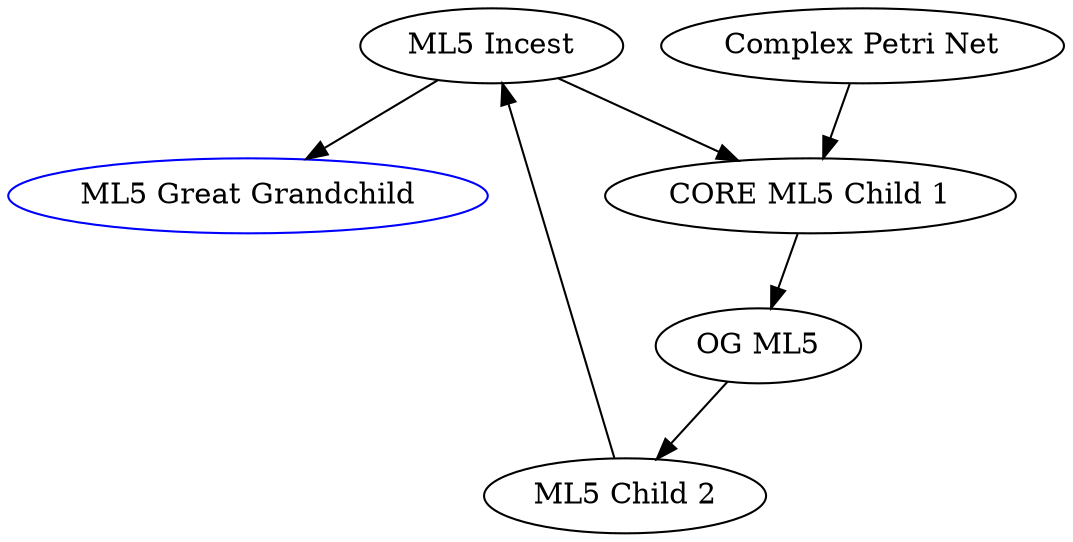 digraph test
{
	"988366f1-6bce-4d7b-9859-86b7e77ac244" [ color = "blue", label = "ML5 Great Grandchild" ]
	"988366f1-6bce-4d7b-9859-86b7e77ac244" [ label = "ML5 Great Grandchild" ]
	"1d7c0255-e376-4caa-b25c-585176a4c799" [ label = "ML5 Incest" ]
	"1d7c0255-e376-4caa-b25c-585176a4c799" -> "988366f1-6bce-4d7b-9859-86b7e77ac244" 
	"4a558af6-8257-4728-af50-22d2f22e4d79" [ label = "ML5 Child 2" ]
	"4a558af6-8257-4728-af50-22d2f22e4d79" -> "1d7c0255-e376-4caa-b25c-585176a4c799" 
	"c3339b12-bdd6-4bfd-8f25-080fcec6b981" [ label = "OG ML5" ]
	"c3339b12-bdd6-4bfd-8f25-080fcec6b981" -> "4a558af6-8257-4728-af50-22d2f22e4d79" 
	"fe960d94-5928-4463-b0f8-c59072b5d449" [ label = "CORE ML5 Child 1" ]
	"fe960d94-5928-4463-b0f8-c59072b5d449" -> "c3339b12-bdd6-4bfd-8f25-080fcec6b981" 
	"09d57d96-4c46-423a-ae29-0f8da770b2b8" [ label = "Complex Petri Net" ]
	"09d57d96-4c46-423a-ae29-0f8da770b2b8" -> "fe960d94-5928-4463-b0f8-c59072b5d449" 
	"1d7c0255-e376-4caa-b25c-585176a4c799" [ label = "ML5 Incest" ]
	"1d7c0255-e376-4caa-b25c-585176a4c799" -> "fe960d94-5928-4463-b0f8-c59072b5d449" 
}
